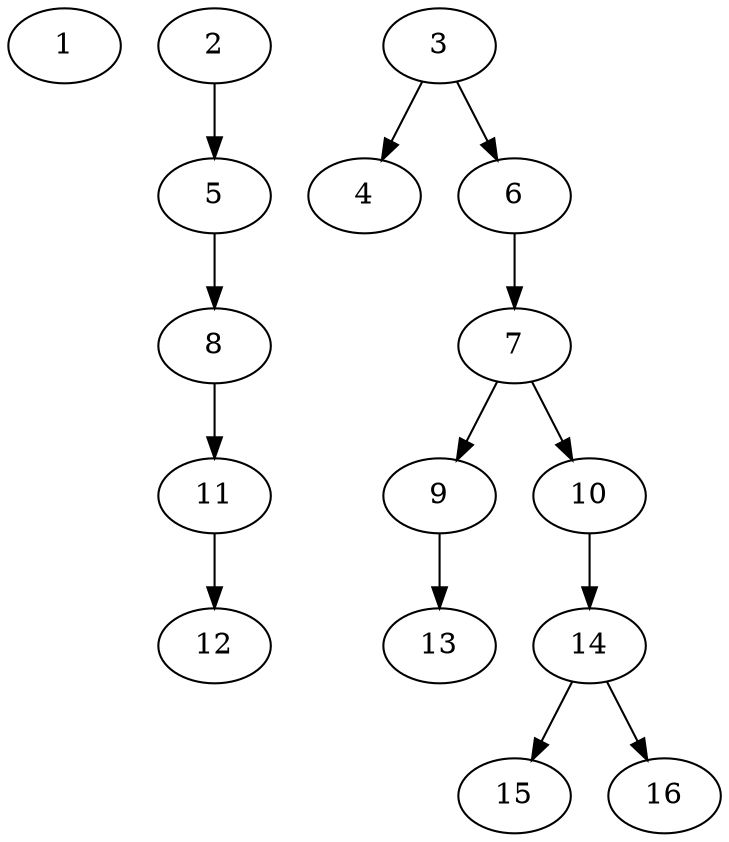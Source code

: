 // DAG (tier=1-easy, mode=data, n=16, ccr=0.324, fat=0.430, density=0.359, regular=0.721, jump=0.058, mindata=1048576, maxdata=8388608)
// DAG automatically generated by daggen at Sun Aug 24 16:33:32 2025
// /home/ermia/Project/Environments/daggen/bin/daggen --dot --ccr 0.324 --fat 0.430 --regular 0.721 --density 0.359 --jump 0.058 --mindata 1048576 --maxdata 8388608 -n 16 
digraph G {
  1 [size="5252507141649546", alpha="0.09", expect_size="2626253570824773"]
  2 [size="147347877150576345088", alpha="0.03", expect_size="73673938575288172544"]
  2 -> 5 [size ="223178613850112"]
  3 [size="45523103982468384", alpha="0.12", expect_size="22761551991234192"]
  3 -> 4 [size ="29114920599552"]
  3 -> 6 [size ="29114920599552"]
  4 [size="107568566197172064", alpha="0.12", expect_size="53784283098586032"]
  5 [size="263019692646488256", alpha="0.10", expect_size="131509846323244128"]
  5 -> 8 [size ="461348743938048"]
  6 [size="16260436512330110", alpha="0.19", expect_size="8130218256165055"]
  6 -> 7 [size ="22672192831488"]
  7 [size="12122316522180732", alpha="0.03", expect_size="6061158261090366"]
  7 -> 9 [size ="10882717319168"]
  7 -> 10 [size ="10882717319168"]
  8 [size="66127672964269672", alpha="0.13", expect_size="33063836482134836"]
  8 -> 11 [size ="28277125152768"]
  9 [size="79701531814767584", alpha="0.16", expect_size="39850765907383792"]
  9 -> 13 [size ="50270444716032"]
  10 [size="530201149121585217536", alpha="0.02", expect_size="265100574560792608768"]
  10 -> 14 [size ="524063319523328"]
  11 [size="3447343996764210", alpha="0.15", expect_size="1723671998382105"]
  11 -> 12 [size ="198625091125248"]
  12 [size="4476322555485036", alpha="0.14", expect_size="2238161277742518"]
  13 [size="9774428023242620928", alpha="0.05", expect_size="4887214011621310464"]
  14 [size="395487980153420800", alpha="0.11", expect_size="197743990076710400"]
  14 -> 15 [size ="202398186340352"]
  14 -> 16 [size ="202398186340352"]
  15 [size="576994278509641728000", alpha="0.02", expect_size="288497139254820864000"]
  16 [size="610558374549475840", alpha="0.03", expect_size="305279187274737920"]
}
